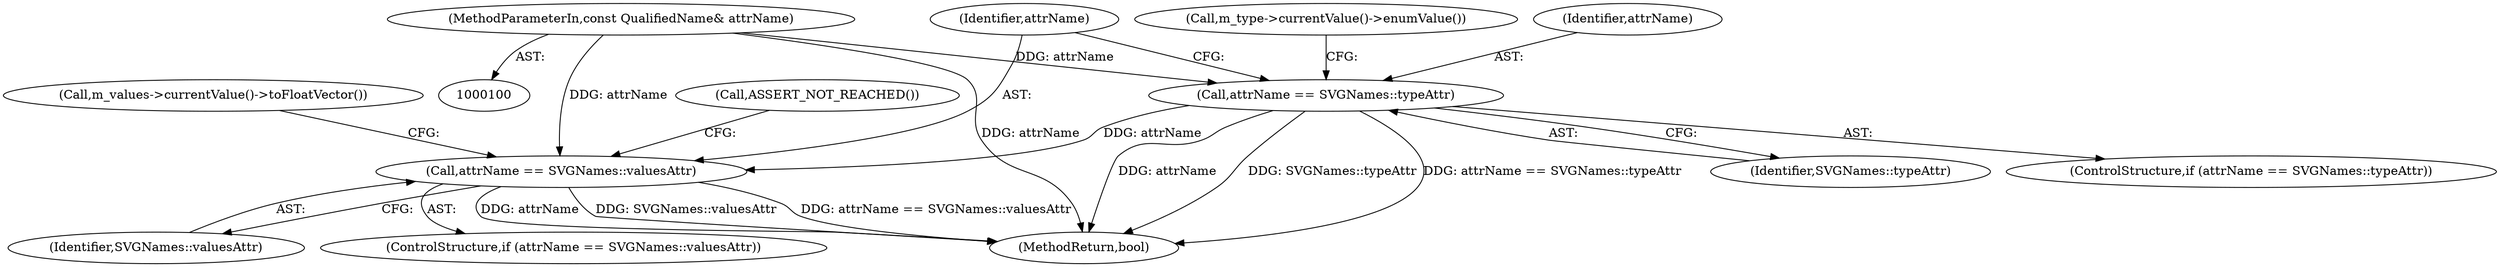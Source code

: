 digraph "1_Chrome_c1edcafcbe5b8fa20d7e1adb2d1a5322924d8df0@del" {
"1000118" [label="(Call,attrName == SVGNames::valuesAttr)"];
"1000111" [label="(Call,attrName == SVGNames::typeAttr)"];
"1000102" [label="(MethodParameterIn,const QualifiedName& attrName)"];
"1000117" [label="(ControlStructure,if (attrName == SVGNames::valuesAttr))"];
"1000112" [label="(Identifier,attrName)"];
"1000110" [label="(ControlStructure,if (attrName == SVGNames::typeAttr))"];
"1000124" [label="(Call,ASSERT_NOT_REACHED())"];
"1000120" [label="(Identifier,SVGNames::valuesAttr)"];
"1000123" [label="(Call,m_values->currentValue()->toFloatVector())"];
"1000102" [label="(MethodParameterIn,const QualifiedName& attrName)"];
"1000111" [label="(Call,attrName == SVGNames::typeAttr)"];
"1000127" [label="(MethodReturn,bool)"];
"1000118" [label="(Call,attrName == SVGNames::valuesAttr)"];
"1000119" [label="(Identifier,attrName)"];
"1000116" [label="(Call,m_type->currentValue()->enumValue())"];
"1000113" [label="(Identifier,SVGNames::typeAttr)"];
"1000118" -> "1000117"  [label="AST: "];
"1000118" -> "1000120"  [label="CFG: "];
"1000119" -> "1000118"  [label="AST: "];
"1000120" -> "1000118"  [label="AST: "];
"1000123" -> "1000118"  [label="CFG: "];
"1000124" -> "1000118"  [label="CFG: "];
"1000118" -> "1000127"  [label="DDG: attrName == SVGNames::valuesAttr"];
"1000118" -> "1000127"  [label="DDG: attrName"];
"1000118" -> "1000127"  [label="DDG: SVGNames::valuesAttr"];
"1000111" -> "1000118"  [label="DDG: attrName"];
"1000102" -> "1000118"  [label="DDG: attrName"];
"1000111" -> "1000110"  [label="AST: "];
"1000111" -> "1000113"  [label="CFG: "];
"1000112" -> "1000111"  [label="AST: "];
"1000113" -> "1000111"  [label="AST: "];
"1000116" -> "1000111"  [label="CFG: "];
"1000119" -> "1000111"  [label="CFG: "];
"1000111" -> "1000127"  [label="DDG: attrName"];
"1000111" -> "1000127"  [label="DDG: SVGNames::typeAttr"];
"1000111" -> "1000127"  [label="DDG: attrName == SVGNames::typeAttr"];
"1000102" -> "1000111"  [label="DDG: attrName"];
"1000102" -> "1000100"  [label="AST: "];
"1000102" -> "1000127"  [label="DDG: attrName"];
}

